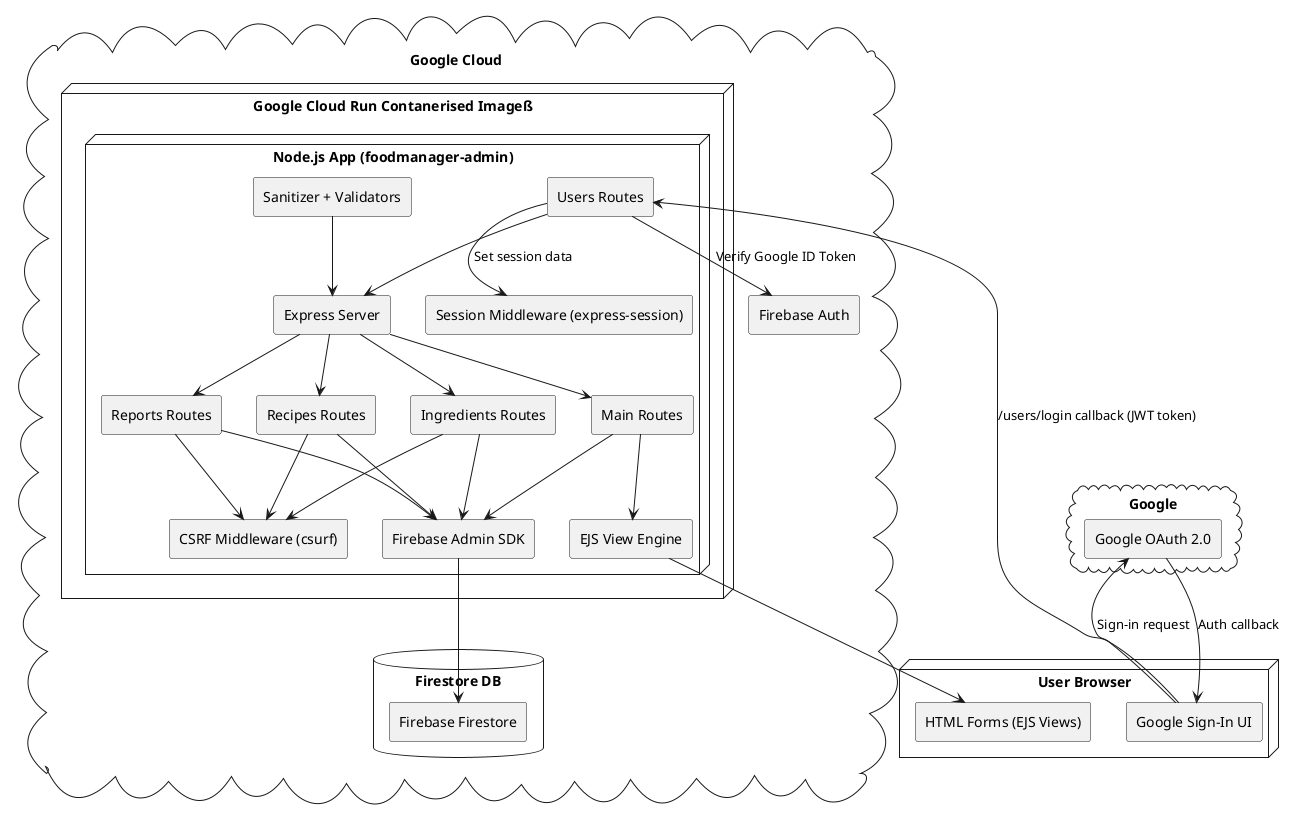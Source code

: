@startuml layer1
skinparam componentStyle rectangle

node "User Browser" {
  [Google Sign-In UI]
  [HTML Forms (EJS Views)]
}

cloud "Google Cloud" {
  node "Google Cloud Run Contanerised Imageß" {
    node "Node.js App (foodmanager-admin)" {
      [Express Server]
      [Main Routes]
      [Users Routes]
      [Ingredients Routes]
      [Recipes Routes]
      [Reports Routes]
      [Session Middleware (express-session)]
      [CSRF Middleware (csurf)]
      [Firebase Admin SDK]
      [EJS View Engine]
      [Sanitizer + Validators]
    }
  }

  database "Firestore DB" {
    
    [Firebase Firestore]
  }

  [Firebase Auth]
}

cloud "Google" {
  [Google OAuth 2.0]
}

'--- Interactions and internal wiring ---
[Google Sign-In UI] --> [Google OAuth 2.0] : Sign-in request
[Google OAuth 2.0] --> [Google Sign-In UI] : Auth callback
[Google Sign-In UI] --> [Users Routes] : /users/login callback (JWT token)
[Users Routes] --> [Firebase Auth] : Verify Google ID Token
[Users Routes] --> [Session Middleware (express-session)] : Set session data
[Users Routes] --> [Express Server]

[Express Server] --> [Main Routes]
[Express Server] --> [Ingredients Routes]
[Express Server] --> [Recipes Routes]
[Express Server] --> [Reports Routes]
[Main Routes] --> [EJS View Engine]
[Ingredients Routes] --> [CSRF Middleware (csurf)]
[Recipes Routes] --> [CSRF Middleware (csurf)]
[Reports Routes] --> [CSRF Middleware (csurf)]

[Main Routes] --> [Firebase Admin SDK]
[Ingredients Routes] --> [Firebase Admin SDK]
[Recipes Routes] --> [Firebase Admin SDK]
[Reports Routes] --> [Firebase Admin SDK]
[Firebase Admin SDK] --> [Firebase Firestore]

[Sanitizer + Validators] --> [Express Server]
[EJS View Engine] --> [HTML Forms (EJS Views)]

@enduml
